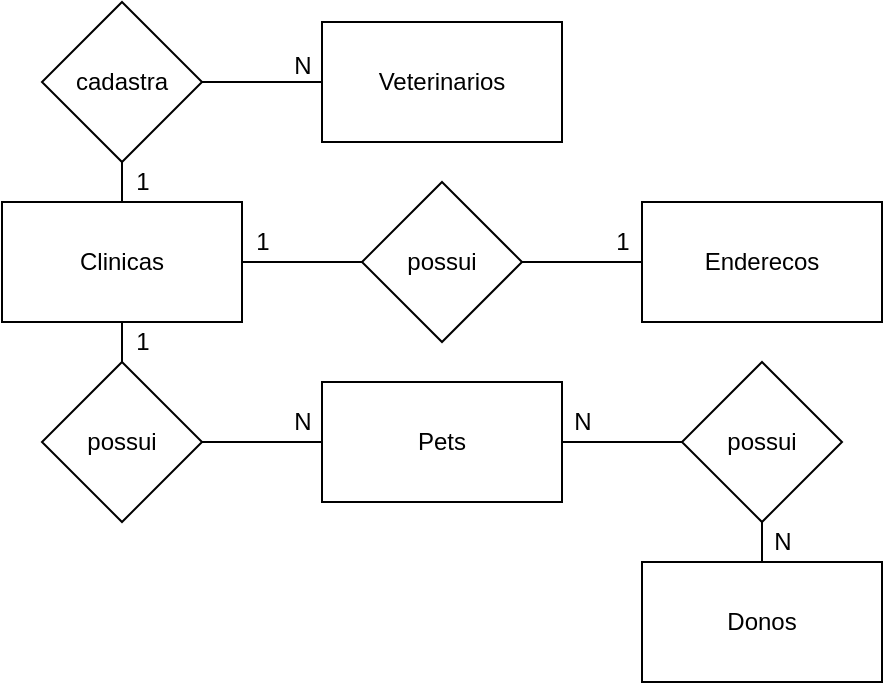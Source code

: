 <mxfile version="13.9.3" type="device"><diagram id="xMGcOTrL3su9imlLE-Fb" name="Page-1"><mxGraphModel dx="942" dy="614" grid="1" gridSize="10" guides="1" tooltips="1" connect="1" arrows="1" fold="1" page="1" pageScale="1" pageWidth="827" pageHeight="1169" math="0" shadow="0"><root><mxCell id="0"/><mxCell id="1" parent="0"/><mxCell id="PCfyubsW8bRp3VfOCPls-1" value="Clinicas" style="rounded=0;whiteSpace=wrap;html=1;" vertex="1" parent="1"><mxGeometry x="193" y="535" width="120" height="60" as="geometry"/></mxCell><mxCell id="PCfyubsW8bRp3VfOCPls-2" value="possui" style="rhombus;whiteSpace=wrap;html=1;" vertex="1" parent="1"><mxGeometry x="373" y="525" width="80" height="80" as="geometry"/></mxCell><mxCell id="PCfyubsW8bRp3VfOCPls-3" value="" style="endArrow=none;html=1;exitX=1;exitY=0.5;exitDx=0;exitDy=0;" edge="1" parent="1" source="PCfyubsW8bRp3VfOCPls-1" target="PCfyubsW8bRp3VfOCPls-2"><mxGeometry width="50" height="50" relative="1" as="geometry"><mxPoint x="443" y="615" as="sourcePoint"/><mxPoint x="493" y="565" as="targetPoint"/></mxGeometry></mxCell><mxCell id="PCfyubsW8bRp3VfOCPls-4" value="Enderecos" style="rounded=0;whiteSpace=wrap;html=1;" vertex="1" parent="1"><mxGeometry x="513" y="535" width="120" height="60" as="geometry"/></mxCell><mxCell id="PCfyubsW8bRp3VfOCPls-5" value="" style="endArrow=none;html=1;exitX=1;exitY=0.5;exitDx=0;exitDy=0;" edge="1" parent="1" source="PCfyubsW8bRp3VfOCPls-2"><mxGeometry width="50" height="50" relative="1" as="geometry"><mxPoint x="473" y="615" as="sourcePoint"/><mxPoint x="513" y="565" as="targetPoint"/></mxGeometry></mxCell><mxCell id="PCfyubsW8bRp3VfOCPls-6" value="1" style="text;html=1;align=center;verticalAlign=middle;resizable=0;points=[];autosize=1;" vertex="1" parent="1"><mxGeometry x="313" y="545" width="20" height="20" as="geometry"/></mxCell><mxCell id="PCfyubsW8bRp3VfOCPls-7" value="1" style="text;html=1;align=center;verticalAlign=middle;resizable=0;points=[];autosize=1;" vertex="1" parent="1"><mxGeometry x="493" y="545" width="20" height="20" as="geometry"/></mxCell><mxCell id="PCfyubsW8bRp3VfOCPls-8" value="" style="endArrow=none;html=1;entryX=0.5;entryY=1;entryDx=0;entryDy=0;" edge="1" parent="1" target="PCfyubsW8bRp3VfOCPls-1"><mxGeometry width="50" height="50" relative="1" as="geometry"><mxPoint x="253" y="615" as="sourcePoint"/><mxPoint x="423" y="625" as="targetPoint"/></mxGeometry></mxCell><mxCell id="PCfyubsW8bRp3VfOCPls-14" value="possui" style="rhombus;whiteSpace=wrap;html=1;" vertex="1" parent="1"><mxGeometry x="213" y="615" width="80" height="80" as="geometry"/></mxCell><mxCell id="PCfyubsW8bRp3VfOCPls-16" value="" style="endArrow=none;html=1;exitX=1;exitY=0.5;exitDx=0;exitDy=0;" edge="1" parent="1" source="PCfyubsW8bRp3VfOCPls-14"><mxGeometry width="50" height="50" relative="1" as="geometry"><mxPoint x="343" y="645" as="sourcePoint"/><mxPoint x="353" y="655" as="targetPoint"/></mxGeometry></mxCell><mxCell id="PCfyubsW8bRp3VfOCPls-18" value="Pets" style="rounded=0;whiteSpace=wrap;html=1;" vertex="1" parent="1"><mxGeometry x="353" y="625" width="120" height="60" as="geometry"/></mxCell><mxCell id="PCfyubsW8bRp3VfOCPls-19" value="1" style="text;html=1;align=center;verticalAlign=middle;resizable=0;points=[];autosize=1;" vertex="1" parent="1"><mxGeometry x="253" y="595" width="20" height="20" as="geometry"/></mxCell><mxCell id="PCfyubsW8bRp3VfOCPls-20" value="N" style="text;html=1;align=center;verticalAlign=middle;resizable=0;points=[];autosize=1;" vertex="1" parent="1"><mxGeometry x="333" y="635" width="20" height="20" as="geometry"/></mxCell><mxCell id="PCfyubsW8bRp3VfOCPls-22" value="possui" style="rhombus;whiteSpace=wrap;html=1;" vertex="1" parent="1"><mxGeometry x="533" y="615" width="80" height="80" as="geometry"/></mxCell><mxCell id="PCfyubsW8bRp3VfOCPls-23" value="" style="endArrow=none;html=1;entryX=0;entryY=0.5;entryDx=0;entryDy=0;exitX=1;exitY=0.5;exitDx=0;exitDy=0;" edge="1" parent="1" source="PCfyubsW8bRp3VfOCPls-18" target="PCfyubsW8bRp3VfOCPls-22"><mxGeometry width="50" height="50" relative="1" as="geometry"><mxPoint x="393" y="665" as="sourcePoint"/><mxPoint x="443" y="615" as="targetPoint"/></mxGeometry></mxCell><mxCell id="PCfyubsW8bRp3VfOCPls-24" value="" style="endArrow=none;html=1;entryX=0.5;entryY=1;entryDx=0;entryDy=0;" edge="1" parent="1" target="PCfyubsW8bRp3VfOCPls-22"><mxGeometry width="50" height="50" relative="1" as="geometry"><mxPoint x="573" y="715" as="sourcePoint"/><mxPoint x="413" y="685" as="targetPoint"/></mxGeometry></mxCell><mxCell id="PCfyubsW8bRp3VfOCPls-25" value="Donos" style="rounded=0;whiteSpace=wrap;html=1;" vertex="1" parent="1"><mxGeometry x="513" y="715" width="120" height="60" as="geometry"/></mxCell><mxCell id="PCfyubsW8bRp3VfOCPls-26" value="N" style="text;html=1;align=center;verticalAlign=middle;resizable=0;points=[];autosize=1;" vertex="1" parent="1"><mxGeometry x="473" y="635" width="20" height="20" as="geometry"/></mxCell><mxCell id="PCfyubsW8bRp3VfOCPls-27" value="N" style="text;html=1;align=center;verticalAlign=middle;resizable=0;points=[];autosize=1;" vertex="1" parent="1"><mxGeometry x="573" y="695" width="20" height="20" as="geometry"/></mxCell><mxCell id="PCfyubsW8bRp3VfOCPls-28" value="cadastra" style="rhombus;whiteSpace=wrap;html=1;" vertex="1" parent="1"><mxGeometry x="213" y="435" width="80" height="80" as="geometry"/></mxCell><mxCell id="PCfyubsW8bRp3VfOCPls-30" value="" style="endArrow=none;html=1;exitX=0.5;exitY=1;exitDx=0;exitDy=0;entryX=0.5;entryY=0;entryDx=0;entryDy=0;" edge="1" parent="1" source="PCfyubsW8bRp3VfOCPls-28" target="PCfyubsW8bRp3VfOCPls-1"><mxGeometry width="50" height="50" relative="1" as="geometry"><mxPoint x="143" y="645" as="sourcePoint"/><mxPoint x="193" y="595" as="targetPoint"/></mxGeometry></mxCell><mxCell id="PCfyubsW8bRp3VfOCPls-31" value="Veterinarios" style="rounded=0;whiteSpace=wrap;html=1;" vertex="1" parent="1"><mxGeometry x="353" y="445" width="120" height="60" as="geometry"/></mxCell><mxCell id="PCfyubsW8bRp3VfOCPls-32" value="" style="endArrow=none;html=1;exitX=1;exitY=0.5;exitDx=0;exitDy=0;entryX=0;entryY=0.5;entryDx=0;entryDy=0;" edge="1" parent="1" source="PCfyubsW8bRp3VfOCPls-28" target="PCfyubsW8bRp3VfOCPls-31"><mxGeometry width="50" height="50" relative="1" as="geometry"><mxPoint x="290" y="420" as="sourcePoint"/><mxPoint x="350" y="475" as="targetPoint"/></mxGeometry></mxCell><mxCell id="PCfyubsW8bRp3VfOCPls-33" value="N" style="text;html=1;align=center;verticalAlign=middle;resizable=0;points=[];autosize=1;" vertex="1" parent="1"><mxGeometry x="333" y="457" width="20" height="20" as="geometry"/></mxCell><mxCell id="PCfyubsW8bRp3VfOCPls-34" value="1" style="text;html=1;align=center;verticalAlign=middle;resizable=0;points=[];autosize=1;" vertex="1" parent="1"><mxGeometry x="253" y="515" width="20" height="20" as="geometry"/></mxCell></root></mxGraphModel></diagram></mxfile>